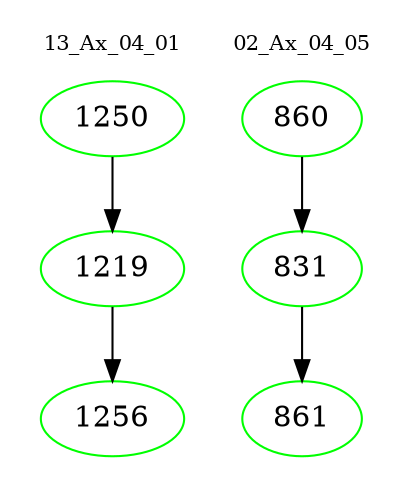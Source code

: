 digraph{
subgraph cluster_0 {
color = white
label = "13_Ax_04_01";
fontsize=10;
T0_1250 [label="1250", color="green"]
T0_1250 -> T0_1219 [color="black"]
T0_1219 [label="1219", color="green"]
T0_1219 -> T0_1256 [color="black"]
T0_1256 [label="1256", color="green"]
}
subgraph cluster_1 {
color = white
label = "02_Ax_04_05";
fontsize=10;
T1_860 [label="860", color="green"]
T1_860 -> T1_831 [color="black"]
T1_831 [label="831", color="green"]
T1_831 -> T1_861 [color="black"]
T1_861 [label="861", color="green"]
}
}
